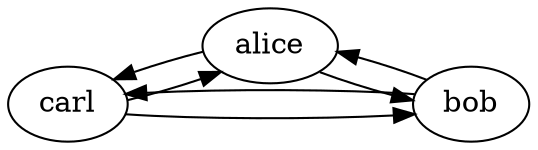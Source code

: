 digraph message_flow {
  node [style=filled fillcolor=white]
  rankdir=LR
  carl
  carl -> alice
  carl -> bob
  bob
  bob -> carl
  bob -> alice
  alice
  alice -> bob
  alice -> carl
}
